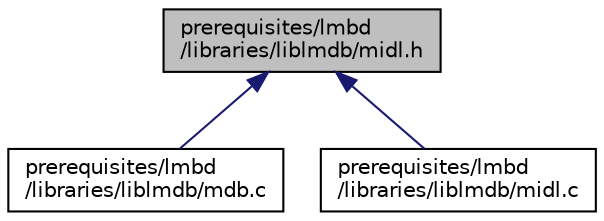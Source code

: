 digraph "prerequisites/lmbd/libraries/liblmdb/midl.h"
{
  edge [fontname="Helvetica",fontsize="10",labelfontname="Helvetica",labelfontsize="10"];
  node [fontname="Helvetica",fontsize="10",shape=record];
  Node5 [label="prerequisites/lmbd\l/libraries/liblmdb/midl.h",height=0.2,width=0.4,color="black", fillcolor="grey75", style="filled", fontcolor="black"];
  Node5 -> Node6 [dir="back",color="midnightblue",fontsize="10",style="solid",fontname="Helvetica"];
  Node6 [label="prerequisites/lmbd\l/libraries/liblmdb/mdb.c",height=0.2,width=0.4,color="black", fillcolor="white", style="filled",URL="$mdb_8c.html",tooltip="Lightning memory-mapped database library. "];
  Node5 -> Node7 [dir="back",color="midnightblue",fontsize="10",style="solid",fontname="Helvetica"];
  Node7 [label="prerequisites/lmbd\l/libraries/liblmdb/midl.c",height=0.2,width=0.4,color="black", fillcolor="white", style="filled",URL="$midl_8c.html",tooltip="ldap bdb back-end ID List functions "];
}
